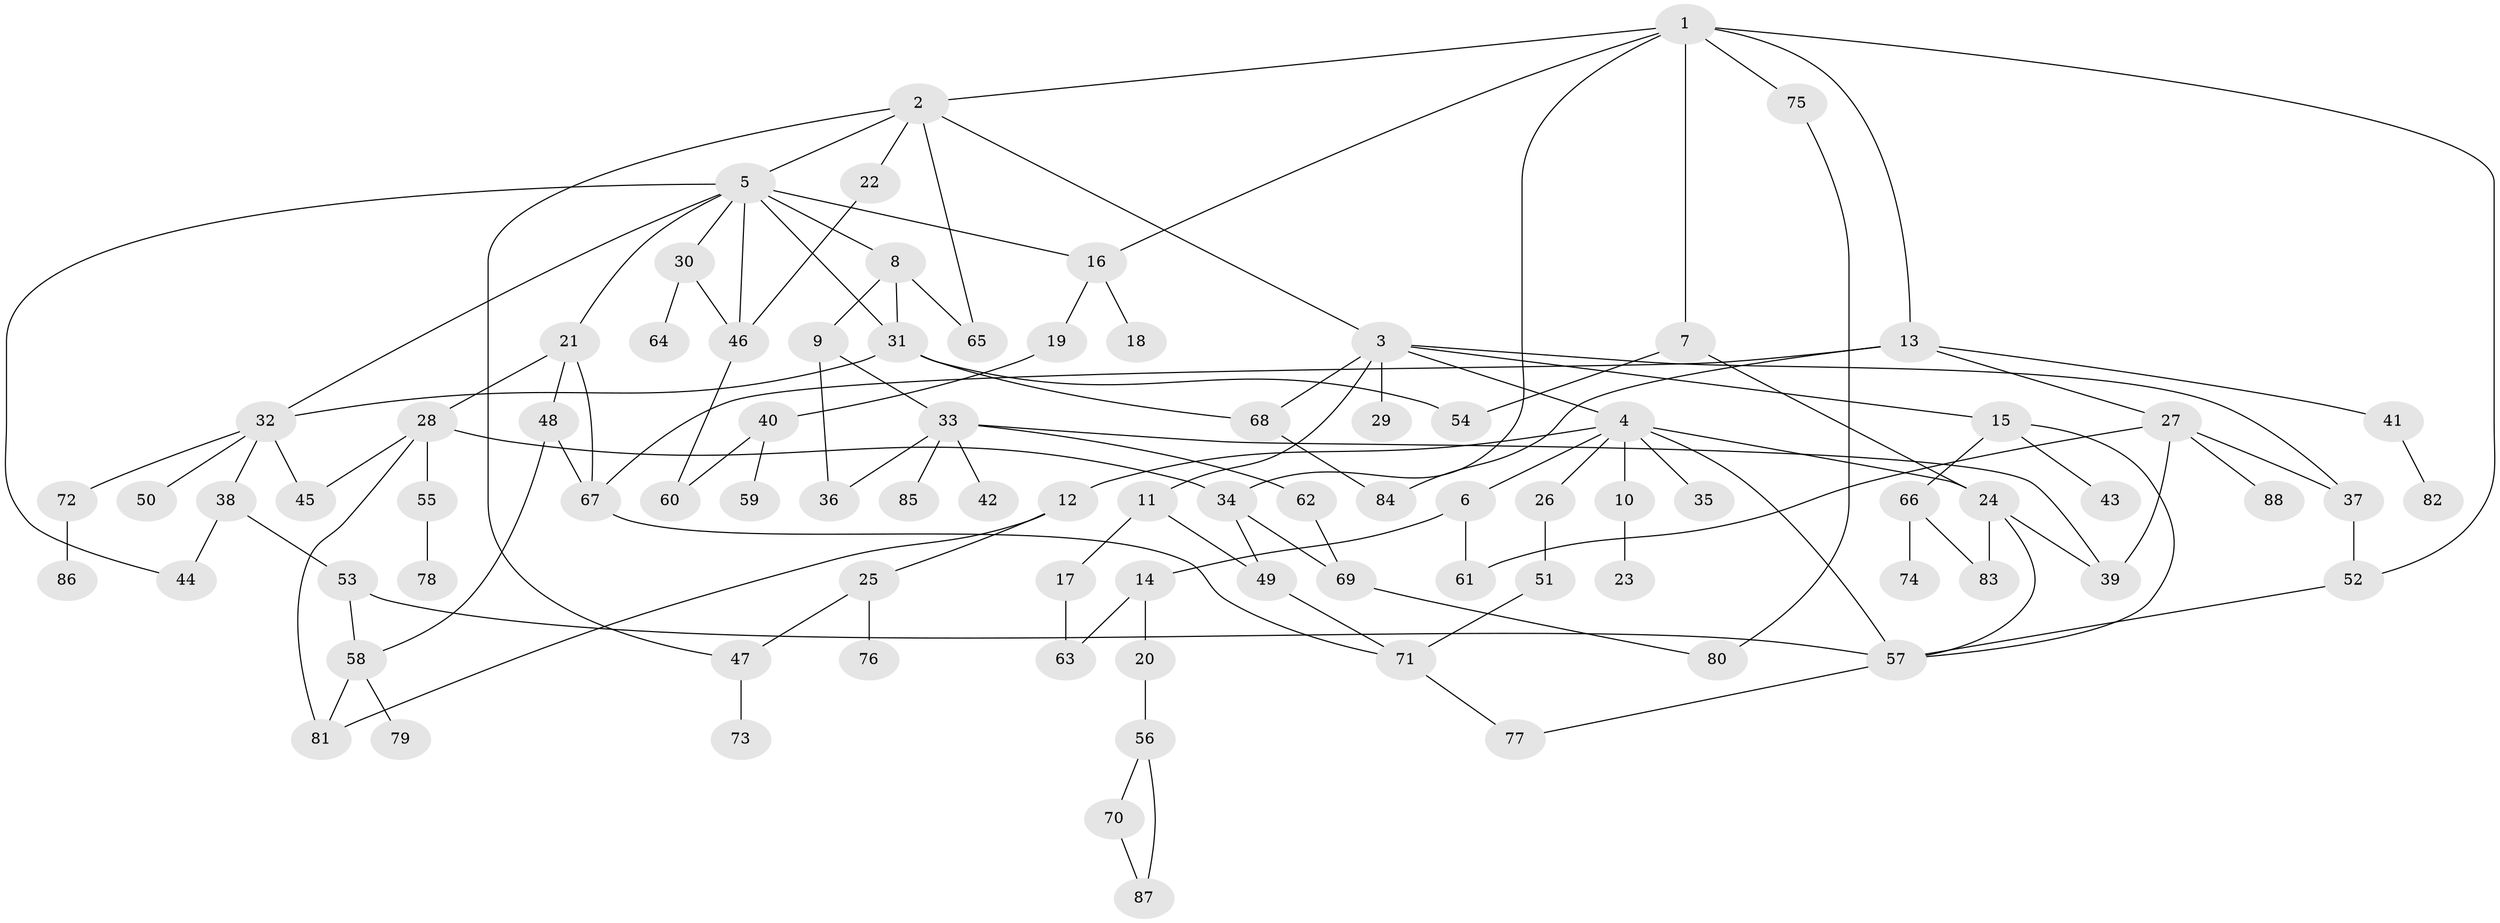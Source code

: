 // coarse degree distribution, {10: 0.016666666666666666, 8: 0.03333333333333333, 9: 0.016666666666666666, 3: 0.16666666666666666, 6: 0.1, 1: 0.3, 5: 0.06666666666666667, 2: 0.23333333333333334, 4: 0.05, 7: 0.016666666666666666}
// Generated by graph-tools (version 1.1) at 2025/23/03/03/25 07:23:30]
// undirected, 88 vertices, 126 edges
graph export_dot {
graph [start="1"]
  node [color=gray90,style=filled];
  1;
  2;
  3;
  4;
  5;
  6;
  7;
  8;
  9;
  10;
  11;
  12;
  13;
  14;
  15;
  16;
  17;
  18;
  19;
  20;
  21;
  22;
  23;
  24;
  25;
  26;
  27;
  28;
  29;
  30;
  31;
  32;
  33;
  34;
  35;
  36;
  37;
  38;
  39;
  40;
  41;
  42;
  43;
  44;
  45;
  46;
  47;
  48;
  49;
  50;
  51;
  52;
  53;
  54;
  55;
  56;
  57;
  58;
  59;
  60;
  61;
  62;
  63;
  64;
  65;
  66;
  67;
  68;
  69;
  70;
  71;
  72;
  73;
  74;
  75;
  76;
  77;
  78;
  79;
  80;
  81;
  82;
  83;
  84;
  85;
  86;
  87;
  88;
  1 -- 2;
  1 -- 7;
  1 -- 13;
  1 -- 16;
  1 -- 75;
  1 -- 34;
  1 -- 52;
  2 -- 3;
  2 -- 5;
  2 -- 22;
  2 -- 65;
  2 -- 47;
  3 -- 4;
  3 -- 11;
  3 -- 15;
  3 -- 29;
  3 -- 37;
  3 -- 68;
  4 -- 6;
  4 -- 10;
  4 -- 12;
  4 -- 24;
  4 -- 26;
  4 -- 35;
  4 -- 57;
  5 -- 8;
  5 -- 21;
  5 -- 30;
  5 -- 32;
  5 -- 46;
  5 -- 44;
  5 -- 31;
  5 -- 16;
  6 -- 14;
  6 -- 61;
  7 -- 54;
  7 -- 24;
  8 -- 9;
  8 -- 31;
  8 -- 65;
  9 -- 33;
  9 -- 36;
  10 -- 23;
  11 -- 17;
  11 -- 49;
  12 -- 25;
  12 -- 81;
  13 -- 27;
  13 -- 41;
  13 -- 84;
  13 -- 67;
  14 -- 20;
  14 -- 63;
  15 -- 43;
  15 -- 66;
  15 -- 57;
  16 -- 18;
  16 -- 19;
  17 -- 63;
  19 -- 40;
  20 -- 56;
  21 -- 28;
  21 -- 48;
  21 -- 67;
  22 -- 46;
  24 -- 83;
  24 -- 57;
  24 -- 39;
  25 -- 47;
  25 -- 76;
  26 -- 51;
  27 -- 39;
  27 -- 88;
  27 -- 37;
  27 -- 61;
  28 -- 34;
  28 -- 55;
  28 -- 81;
  28 -- 45;
  30 -- 64;
  30 -- 46;
  31 -- 54;
  31 -- 68;
  31 -- 32;
  32 -- 38;
  32 -- 45;
  32 -- 50;
  32 -- 72;
  33 -- 42;
  33 -- 62;
  33 -- 85;
  33 -- 39;
  33 -- 36;
  34 -- 49;
  34 -- 69;
  37 -- 52;
  38 -- 44;
  38 -- 53;
  40 -- 59;
  40 -- 60;
  41 -- 82;
  46 -- 60;
  47 -- 73;
  48 -- 58;
  48 -- 67;
  49 -- 71;
  51 -- 71;
  52 -- 57;
  53 -- 57;
  53 -- 58;
  55 -- 78;
  56 -- 70;
  56 -- 87;
  57 -- 77;
  58 -- 79;
  58 -- 81;
  62 -- 69;
  66 -- 74;
  66 -- 83;
  67 -- 71;
  68 -- 84;
  69 -- 80;
  70 -- 87;
  71 -- 77;
  72 -- 86;
  75 -- 80;
}
